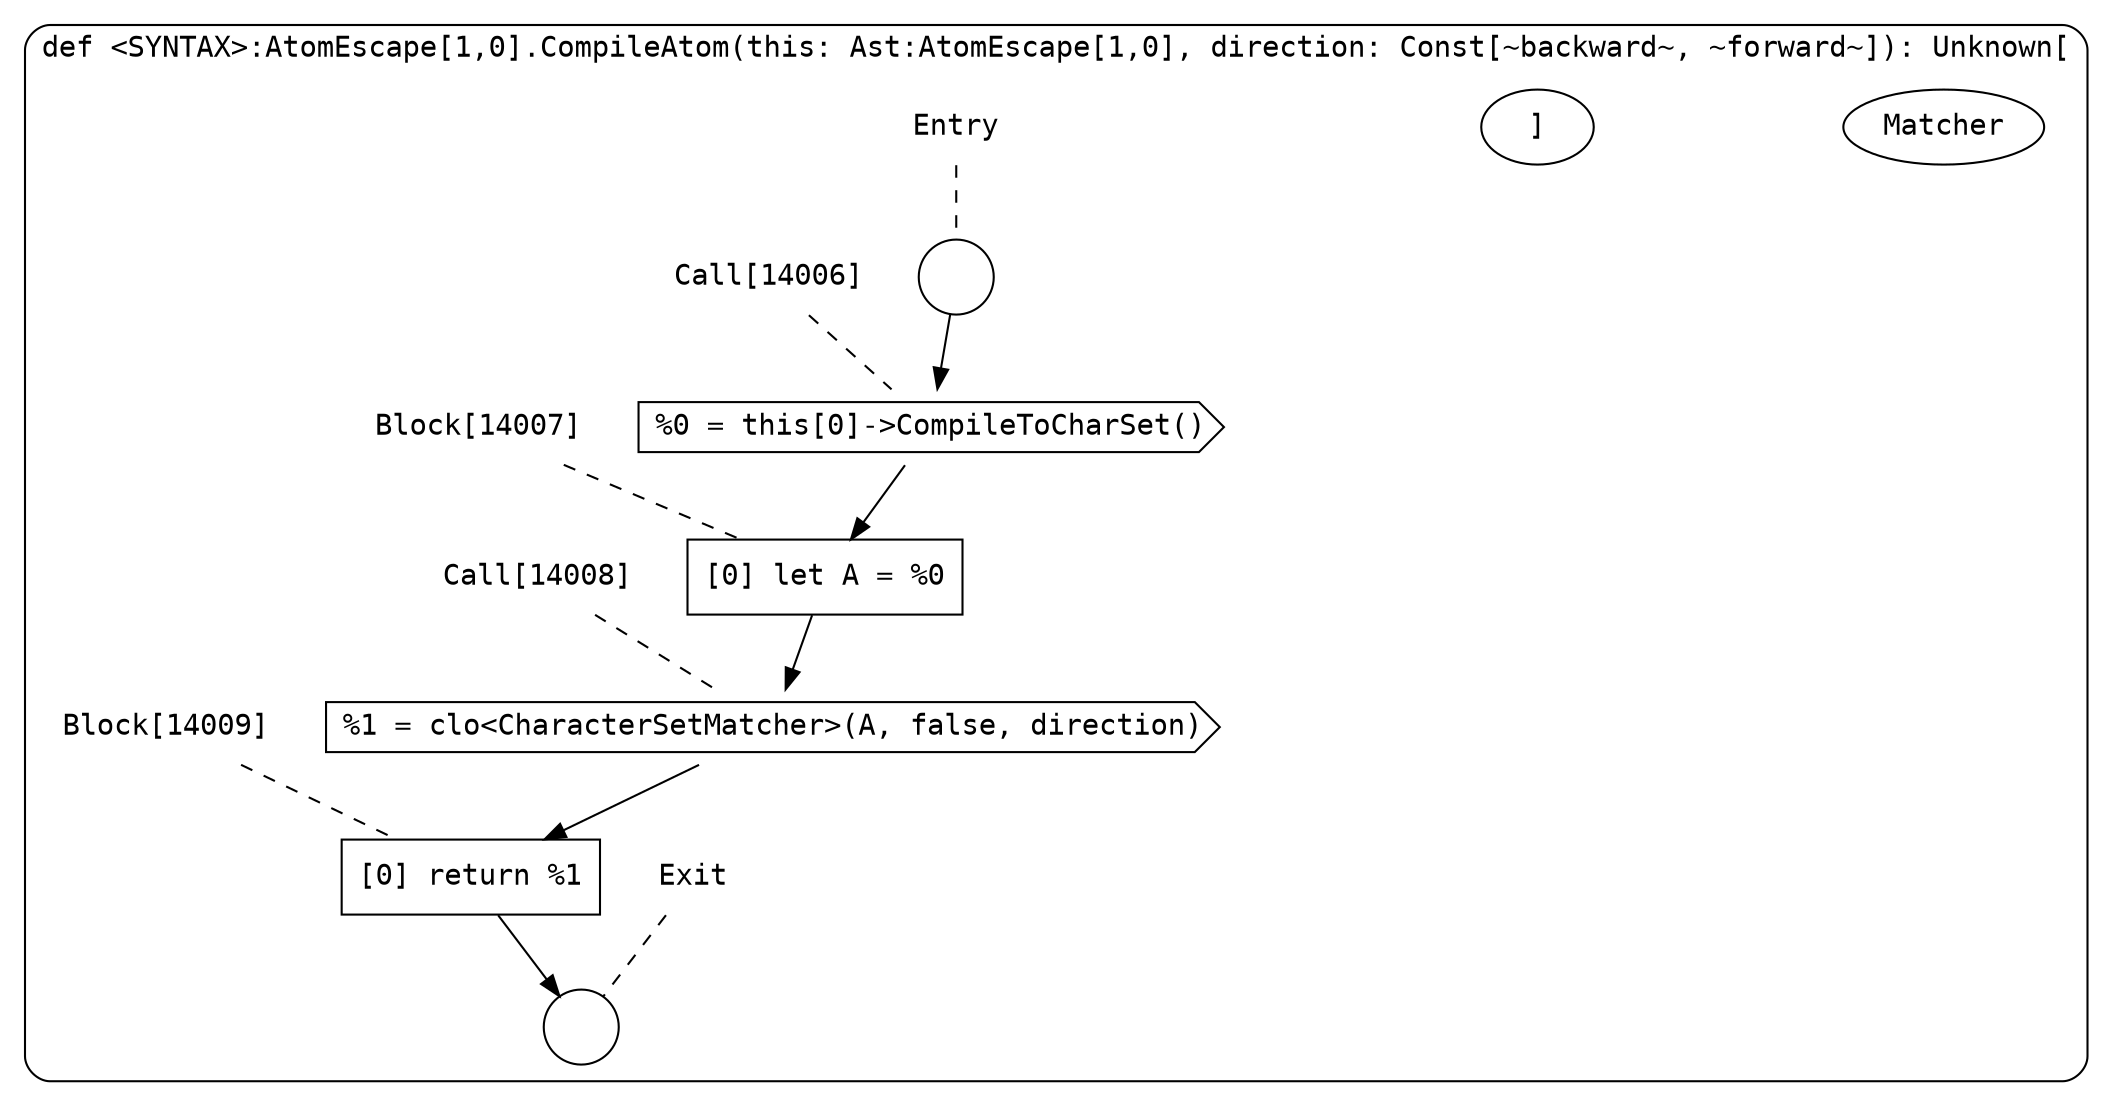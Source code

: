 digraph {
  graph [fontname = "Consolas"]
  node [fontname = "Consolas"]
  edge [fontname = "Consolas"]
  subgraph cluster2274 {
    label = "def <SYNTAX>:AtomEscape[1,0].CompileAtom(this: Ast:AtomEscape[1,0], direction: Const[~backward~, ~forward~]): Unknown["Matcher"]"
    style = rounded
    cluster2274_entry_name [shape=none, label=<<font color="black">Entry</font>>]
    cluster2274_entry_name -> cluster2274_entry [arrowhead=none, color="black", style=dashed]
    cluster2274_entry [shape=circle label=" " color="black" fillcolor="white" style=filled]
    cluster2274_entry -> node14006 [color="black"]
    cluster2274_exit_name [shape=none, label=<<font color="black">Exit</font>>]
    cluster2274_exit_name -> cluster2274_exit [arrowhead=none, color="black", style=dashed]
    cluster2274_exit [shape=circle label=" " color="black" fillcolor="white" style=filled]
    node14006_name [shape=none, label=<<font color="black">Call[14006]</font>>]
    node14006_name -> node14006 [arrowhead=none, color="black", style=dashed]
    node14006 [shape=cds, label=<<font color="black">%0 = this[0]-&gt;CompileToCharSet()</font>> color="black" fillcolor="white", style=filled]
    node14006 -> node14007 [color="black"]
    node14007_name [shape=none, label=<<font color="black">Block[14007]</font>>]
    node14007_name -> node14007 [arrowhead=none, color="black", style=dashed]
    node14007 [shape=box, label=<<font color="black">[0] let A = %0<BR ALIGN="LEFT"/></font>> color="black" fillcolor="white", style=filled]
    node14007 -> node14008 [color="black"]
    node14008_name [shape=none, label=<<font color="black">Call[14008]</font>>]
    node14008_name -> node14008 [arrowhead=none, color="black", style=dashed]
    node14008 [shape=cds, label=<<font color="black">%1 = clo&lt;CharacterSetMatcher&gt;(A, false, direction)</font>> color="black" fillcolor="white", style=filled]
    node14008 -> node14009 [color="black"]
    node14009_name [shape=none, label=<<font color="black">Block[14009]</font>>]
    node14009_name -> node14009 [arrowhead=none, color="black", style=dashed]
    node14009 [shape=box, label=<<font color="black">[0] return %1<BR ALIGN="LEFT"/></font>> color="black" fillcolor="white", style=filled]
    node14009 -> cluster2274_exit [color="black"]
  }
}